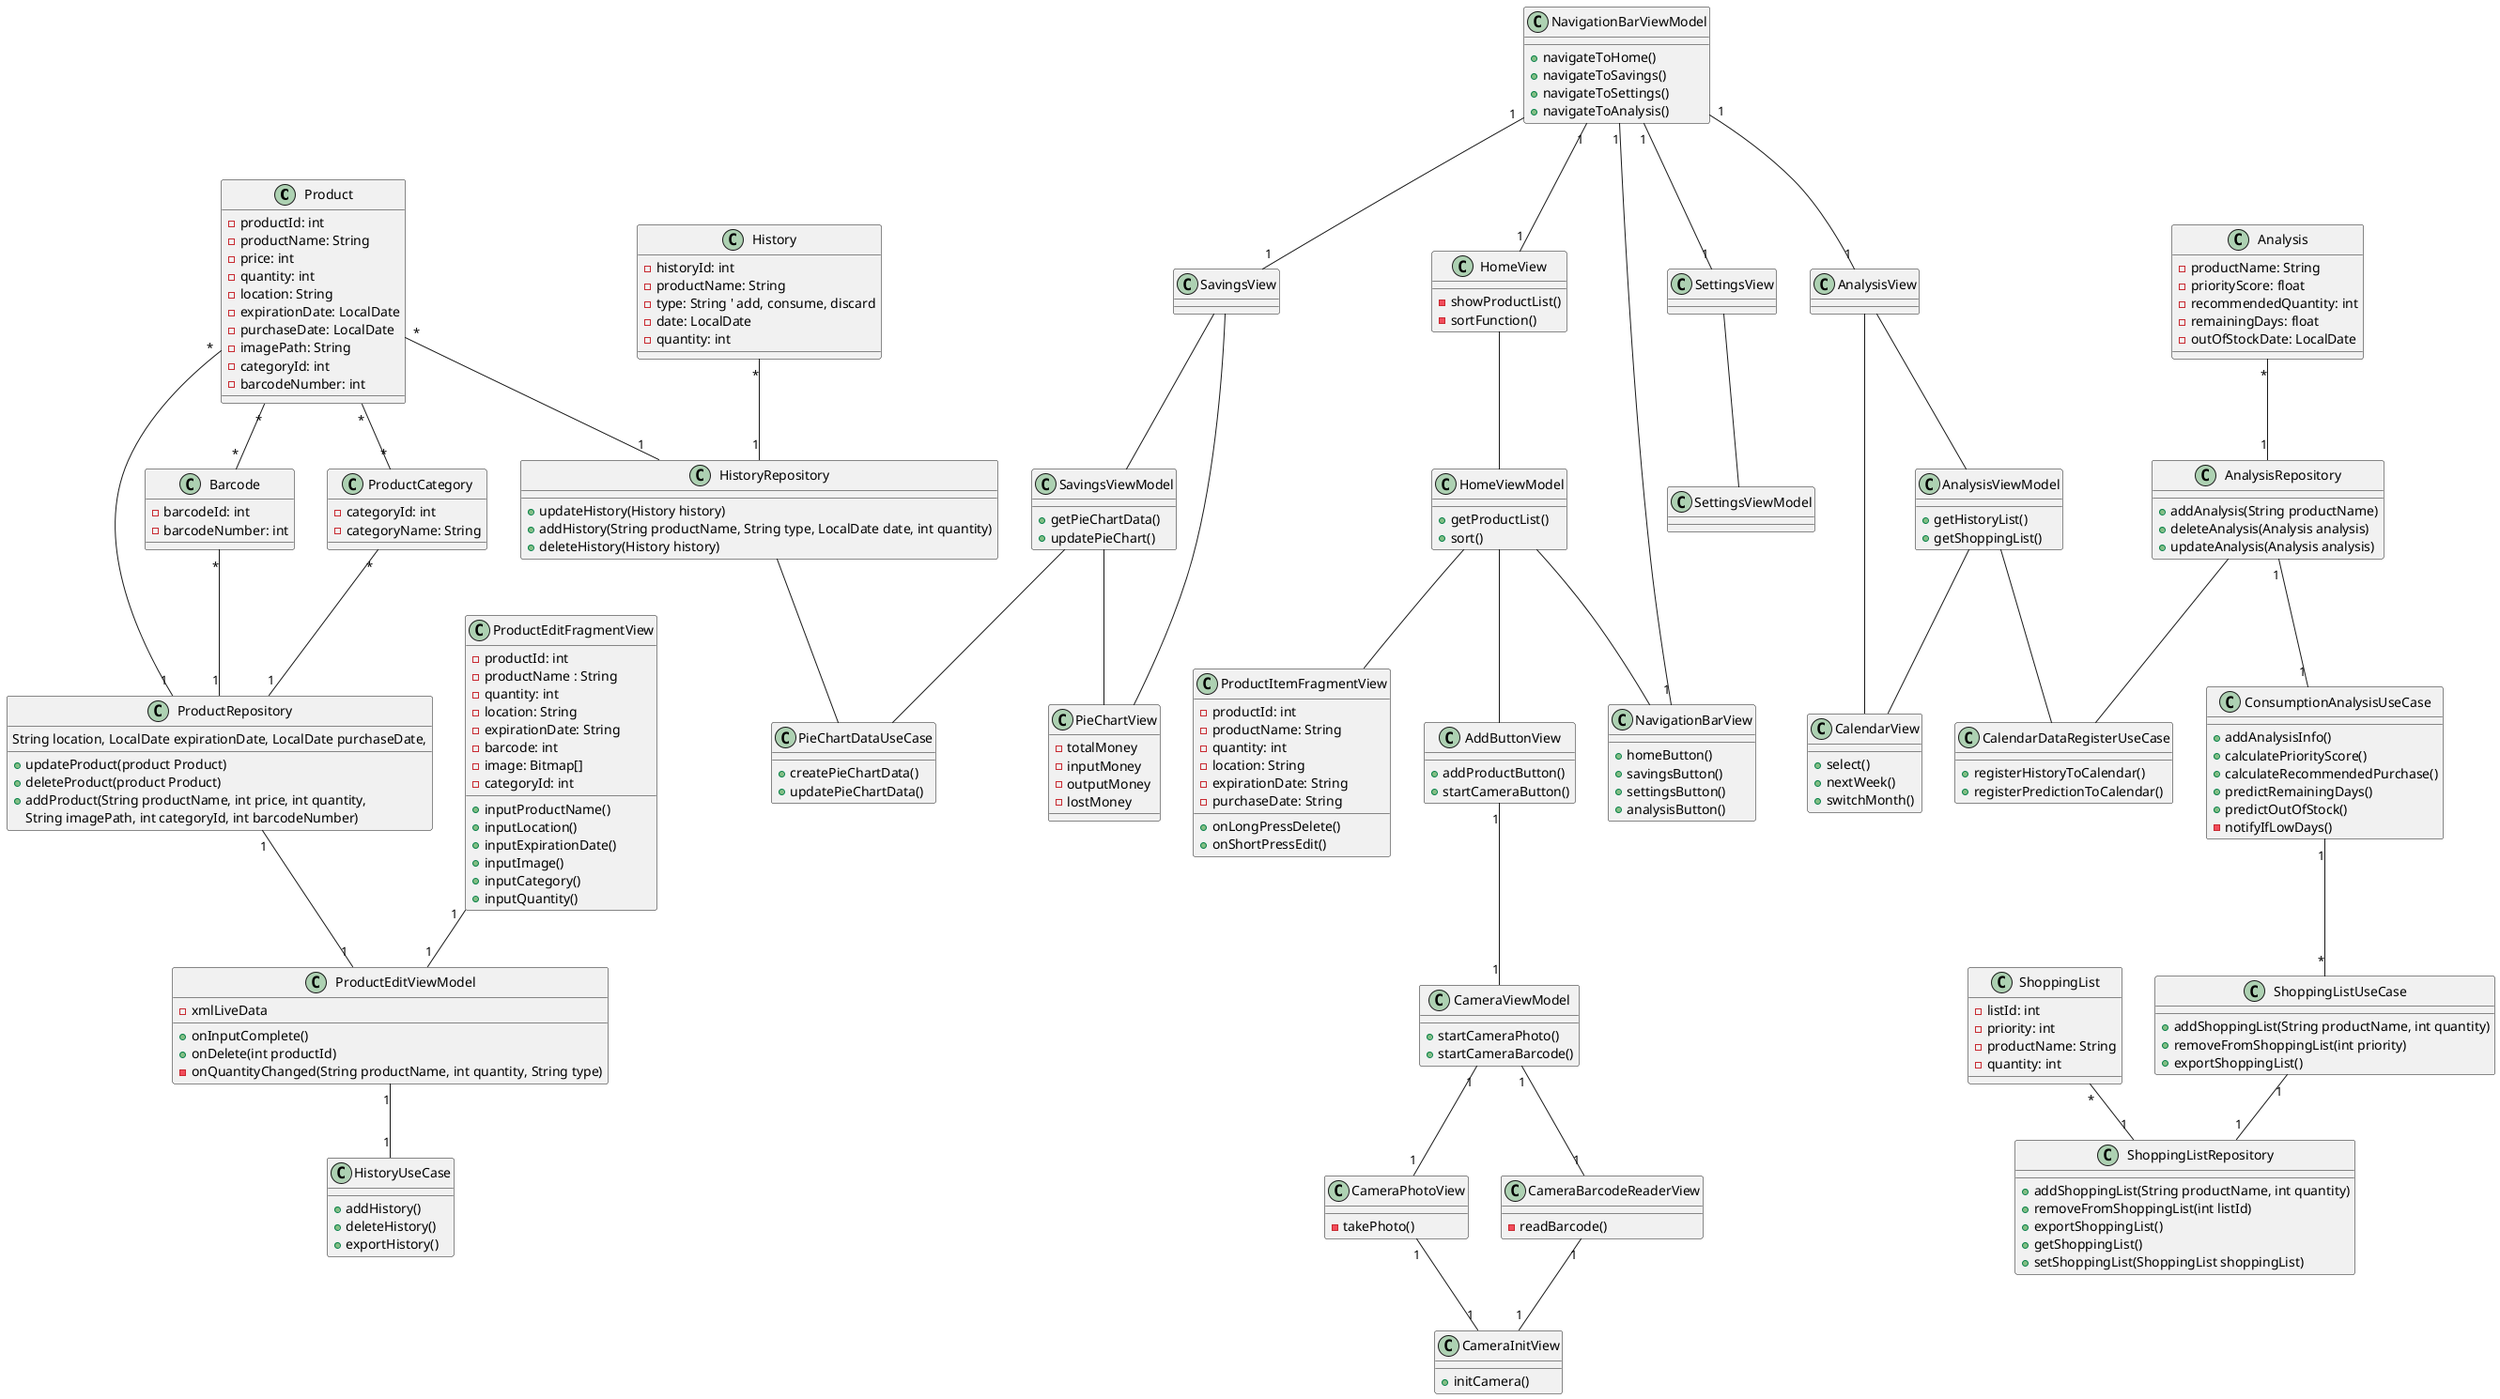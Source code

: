 @startuml

' Model
'
class Product {
    -productId: int
    -productName: String
    -price: int
    -quantity: int
    -location: String
    -expirationDate: LocalDate
    -purchaseDate: LocalDate
    -imagePath: String
    -categoryId: int
    -barcodeNumber: int
}
class Barcode {
    -barcodeId: int
    -barcodeNumber: int
}
class ProductCategory {
    -categoryId: int
    -categoryName: String
}

class History {
    -historyId: int
    -productName: String
    -type: String ' add, consume, discard
    -date: LocalDate
    -quantity: int
}
class Analysis {
    -productName: String
    -priorityScore: float
    -recommendedQuantity: int
    -remainingDays: float
    -outOfStockDate: LocalDate
}
class ShoppingList {
    -listId: int
    -priority: int
    -productName: String
    -quantity: int
}

Product "*" -- "*" Barcode
Product "*" -- "*" ProductCategory

' Repository
class ProductRepository {
    +updateProduct(product Product)
    +deleteProduct(product Product)
    +addProduct(String productName, int price, int quantity,
    String location, LocalDate expirationDate, LocalDate purchaseDate,
    String imagePath, int categoryId, int barcodeNumber)
}
Product "*" -- "1" ProductRepository
Barcode "*" -- "1" ProductRepository
ProductCategory "*" -- "1" ProductRepository

class HistoryRepository {
    +updateHistory(History history)
    +addHistory(String productName, String type, LocalDate date, int quantity)
    +deleteHistory(History history)
}
Product "*" -- "1" HistoryRepository
History "*" -- "1" HistoryRepository

class AnalysisRepository {
    +addAnalysis(String productName)
    +deleteAnalysis(Analysis analysis)
    +updateAnalysis(Analysis analysis)
}
Analysis "*" -- "1" AnalysisRepository

class ShoppingListRepository {
    +addShoppingList(String productName, int quantity)
    +removeFromShoppingList(int listId)
    +exportShoppingList()
    +getShoppingList()
    +setShoppingList(ShoppingList shoppingList)

}
ShoppingList "*" -- "1" ShoppingListRepository

'View Model
class ProductEditViewModel{
    -xmlLiveData
    +onInputComplete()
    +onDelete(int productId)
    -onQuantityChanged(String productName, int quantity, String type)
}
ProductRepository "1" -- "1" ProductEditViewModel
ProductEditFragmentView "1" -- "1" ProductEditViewModel

class HistoryUseCase{
    +addHistory()
    +deleteHistory()
    +exportHistory()
}
class ShoppingListUseCase {
    +addShoppingList(String productName, int quantity)
    +removeFromShoppingList(int priority)
    +exportShoppingList()
}
ProductEditViewModel "1" -- "1" HistoryUseCase

class NavigationBarViewModel{
    +navigateToHome()
    +navigateToSavings()
    +navigateToSettings()
    +navigateToAnalysis()
}
NavigationBarViewModel "1" -- "1" HomeView
NavigationBarViewModel "1" -- "1" SavingsView
NavigationBarViewModel "1" -- "1" SettingsView
NavigationBarViewModel "1" -- "1" AnalysisView

class CameraViewModel{
    +startCameraPhoto()
    +startCameraBarcode()
}
CameraViewModel "1" -- "1" CameraPhotoView
CameraViewModel "1" -- "1" CameraBarcodeReaderView

class ConsumptionAnalysisUseCase {
    +addAnalysisInfo()
    +calculatePriorityScore()
    +calculateRecommendedPurchase()
    +predictRemainingDays()
    +predictOutOfStock()
    -notifyIfLowDays()
}
ConsumptionAnalysisUseCase "1" -- "*" ShoppingListUseCase
ShoppingListUseCase "1" -- "1" ShoppingListRepository
AnalysisRepository "1" -- "1" ConsumptionAnalysisUseCase

' View
class ProductItemFragmentView{
    -productId: int
    -productName: String
    -quantity: int
    -location: String
    -expirationDate: String
    -purchaseDate: String
    +onLongPressDelete()
    +onShortPressEdit()
}
class ProductEditFragmentView{
    -productId: int
    -productName : String
    -quantity: int
    -location: String
    -expirationDate: String
    -barcode: int
    -image: Bitmap[]
    -categoryId: int
    +inputProductName()
    +inputLocation()
    +inputExpirationDate()
    +inputImage()
    +inputCategory()
    +inputQuantity()
}

class NavigationBarView{
    +homeButton()
    +savingsButton()
    +settingsButton()
    +analysisButton()
}
NavigationBarView "1" -- "1" NavigationBarViewModel

class AddButtonView{
    +addProductButton()
    +startCameraButton()
}
AddButtonView "1" -- "1" CameraViewModel

class CalendarView{
    +select()
    +nextWeek()
    +switchMonth()
}
class PieChartView{
    -totalMoney
    -inputMoney
    -outputMoney
    -lostMoney
}

class SavingsViewModel {
    +getPieChartData()
    +updatePieChart()
}

class SavingsView{
}
SavingsView -- SavingsViewModel
SavingsViewModel -- PieChartView

class SettingsViewModel {
}
class SettingsView{
}
SettingsView -- SettingsViewModel

class AnalysisViewModel {
    +getHistoryList()
    +getShoppingList()
}
class AnalysisView{
}
AnalysisView -- AnalysisViewModel
AnalysisViewModel -- CalendarView

class HomeViewModel {
    +getProductList()
    +sort()
}
class HomeView{
    -showProductList()
    -sortFunction()
}
HomeView -- HomeViewModel
HomeViewModel -- ProductItemFragmentView
HomeViewModel -- AddButtonView
HomeViewModel -- NavigationBarView

class CameraPhotoView{
    -takePhoto()
}
class CameraBarcodeReaderView{
    -readBarcode()
}
class CameraInitView {
    +initCamera()
}
CameraPhotoView "1" -- "1" CameraInitView
CameraBarcodeReaderView "1" -- "1" CameraInitView

class PieChartDataUseCase{
    +createPieChartData()
    +updatePieChartData()
}
SavingsViewModel -- PieChartDataUseCase
HistoryRepository -- PieChartDataUseCase

class CalendarDataRegisterUseCase{
    +registerHistoryToCalendar()
    +registerPredictionToCalendar()
}
AnalysisViewModel -- CalendarDataRegisterUseCase
AnalysisRepository -- CalendarDataRegisterUseCase
AnalysisView -- CalendarView
SavingsView -- PieChartView

@enduml
